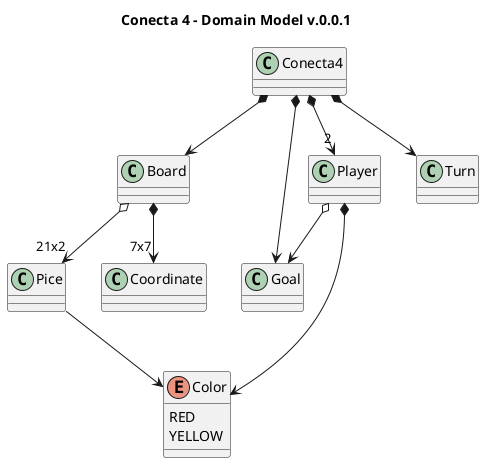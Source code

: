 @startuml
title "Conecta 4 - Domain Model v.0.0.1"
class Conecta4
class Board
class Player
class Pice
class Goal
enum Color{
RED
YELLOW
}
class Turn

Conecta4 *--> Board
Conecta4 *--> Turn
Conecta4 *--> "2" Player
Conecta4 *--> Goal
Board o--> "21x2" Pice
Board *--> "7x7" Coordinate
Pice --> Color
Player *--> Color
Player o--> Goal
@enduml